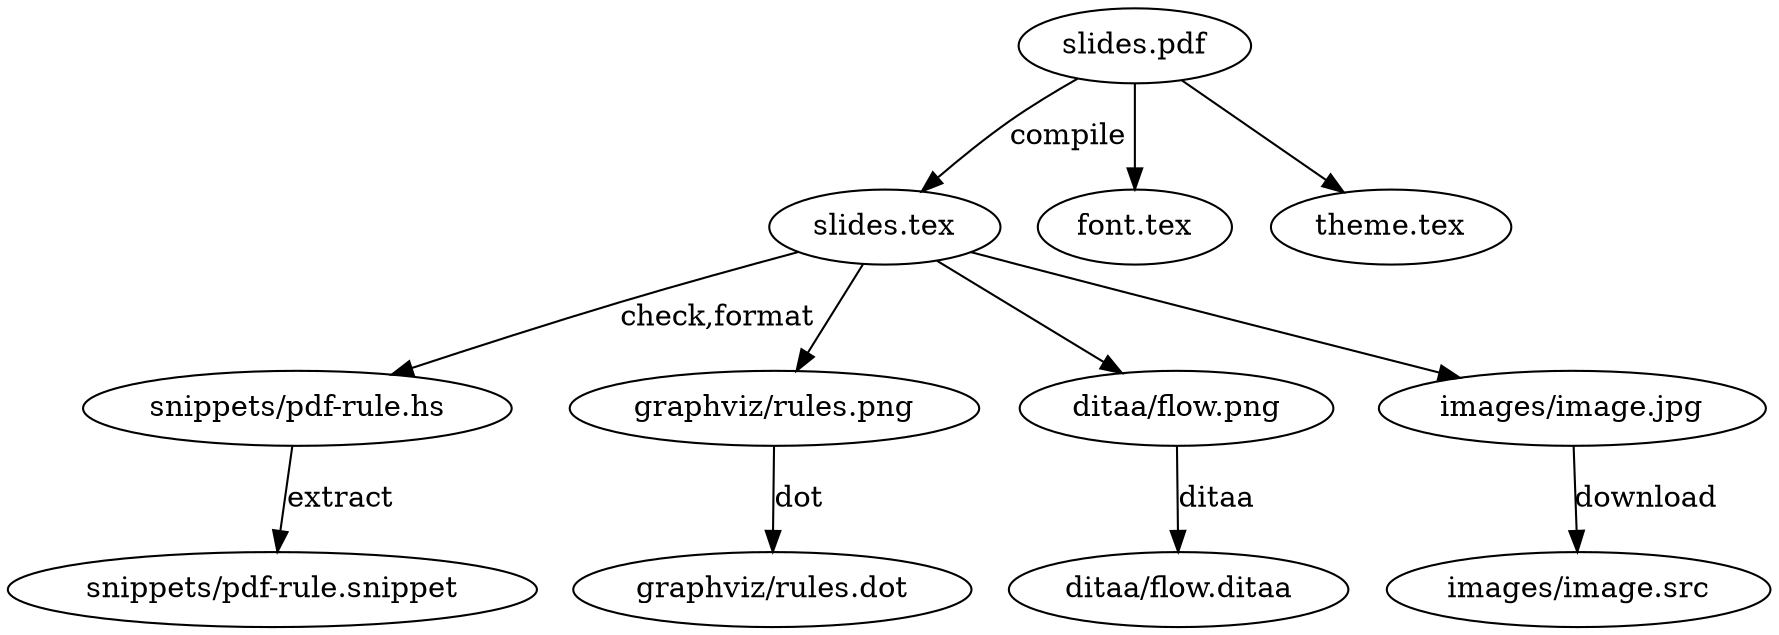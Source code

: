 digraph G {
    "slides.pdf" -> "slides.tex" [ label = "compile" ];
    "slides.pdf" -> "font.tex";
    "slides.pdf" -> "theme.tex";

    "slides.tex" -> "snippets/pdf-rule.hs" [ label = "check,format" ];
    "snippets/pdf-rule.hs" -> "snippets/pdf-rule.snippet" [ label = "extract" ];

    "slides.tex" -> "graphviz/rules.png";
    "graphviz/rules.png" -> "graphviz/rules.dot" [label = "dot" ];

    "slides.tex" -> "ditaa/flow.png";
    "ditaa/flow.png" -> "ditaa/flow.ditaa" [label = "ditaa"];

    "slides.tex" -> "images/image.jpg";
    "images/image.jpg" -> "images/image.src" [label = "download"];
}